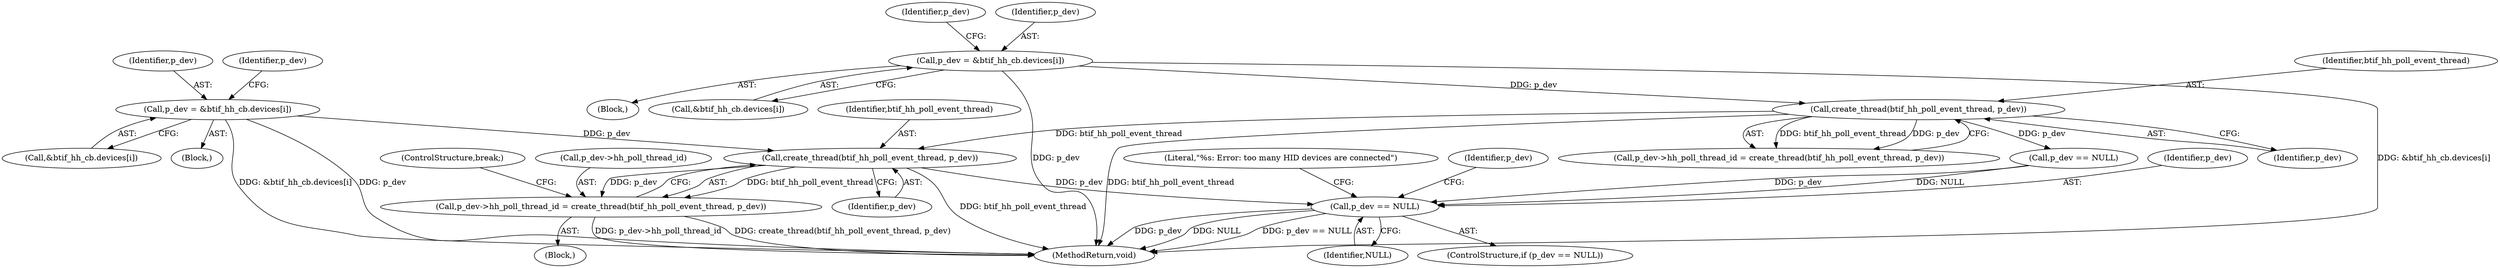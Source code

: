 digraph "0_Android_472271b153c5dc53c28beac55480a8d8434b2d5c_7@API" {
"1000364" [label="(Call,create_thread(btif_hh_poll_event_thread, p_dev))"];
"1000254" [label="(Call,create_thread(btif_hh_poll_event_thread, p_dev))"];
"1000131" [label="(Call,p_dev = &btif_hh_cb.devices[i])"];
"1000287" [label="(Call,p_dev = &btif_hh_cb.devices[i])"];
"1000360" [label="(Call,p_dev->hh_poll_thread_id = create_thread(btif_hh_poll_event_thread, p_dev))"];
"1000369" [label="(Call,p_dev == NULL)"];
"1000361" [label="(Call,p_dev->hh_poll_thread_id)"];
"1000288" [label="(Identifier,p_dev)"];
"1000250" [label="(Call,p_dev->hh_poll_thread_id = create_thread(btif_hh_poll_event_thread, p_dev))"];
"1000289" [label="(Call,&btif_hh_cb.devices[i])"];
"1000365" [label="(Identifier,btif_hh_poll_event_thread)"];
"1000287" [label="(Call,p_dev = &btif_hh_cb.devices[i])"];
"1000370" [label="(Identifier,p_dev)"];
"1000364" [label="(Call,create_thread(btif_hh_poll_event_thread, p_dev))"];
"1000254" [label="(Call,create_thread(btif_hh_poll_event_thread, p_dev))"];
"1000374" [label="(Literal,\"%s: Error: too many HID devices are connected\")"];
"1000388" [label="(MethodReturn,void)"];
"1000262" [label="(Call,p_dev == NULL)"];
"1000255" [label="(Identifier,btif_hh_poll_event_thread)"];
"1000367" [label="(ControlStructure,break;)"];
"1000143" [label="(Identifier,p_dev)"];
"1000360" [label="(Call,p_dev->hh_poll_thread_id = create_thread(btif_hh_poll_event_thread, p_dev))"];
"1000371" [label="(Identifier,NULL)"];
"1000131" [label="(Call,p_dev = &btif_hh_cb.devices[i])"];
"1000286" [label="(Block,)"];
"1000297" [label="(Identifier,p_dev)"];
"1000132" [label="(Identifier,p_dev)"];
"1000379" [label="(Identifier,p_dev)"];
"1000133" [label="(Call,&btif_hh_cb.devices[i])"];
"1000256" [label="(Identifier,p_dev)"];
"1000368" [label="(ControlStructure,if (p_dev == NULL))"];
"1000366" [label="(Identifier,p_dev)"];
"1000348" [label="(Block,)"];
"1000369" [label="(Call,p_dev == NULL)"];
"1000130" [label="(Block,)"];
"1000364" -> "1000360"  [label="AST: "];
"1000364" -> "1000366"  [label="CFG: "];
"1000365" -> "1000364"  [label="AST: "];
"1000366" -> "1000364"  [label="AST: "];
"1000360" -> "1000364"  [label="CFG: "];
"1000364" -> "1000388"  [label="DDG: btif_hh_poll_event_thread"];
"1000364" -> "1000360"  [label="DDG: btif_hh_poll_event_thread"];
"1000364" -> "1000360"  [label="DDG: p_dev"];
"1000254" -> "1000364"  [label="DDG: btif_hh_poll_event_thread"];
"1000287" -> "1000364"  [label="DDG: p_dev"];
"1000364" -> "1000369"  [label="DDG: p_dev"];
"1000254" -> "1000250"  [label="AST: "];
"1000254" -> "1000256"  [label="CFG: "];
"1000255" -> "1000254"  [label="AST: "];
"1000256" -> "1000254"  [label="AST: "];
"1000250" -> "1000254"  [label="CFG: "];
"1000254" -> "1000388"  [label="DDG: btif_hh_poll_event_thread"];
"1000254" -> "1000250"  [label="DDG: btif_hh_poll_event_thread"];
"1000254" -> "1000250"  [label="DDG: p_dev"];
"1000131" -> "1000254"  [label="DDG: p_dev"];
"1000254" -> "1000262"  [label="DDG: p_dev"];
"1000131" -> "1000130"  [label="AST: "];
"1000131" -> "1000133"  [label="CFG: "];
"1000132" -> "1000131"  [label="AST: "];
"1000133" -> "1000131"  [label="AST: "];
"1000143" -> "1000131"  [label="CFG: "];
"1000131" -> "1000388"  [label="DDG: p_dev"];
"1000131" -> "1000388"  [label="DDG: &btif_hh_cb.devices[i]"];
"1000287" -> "1000286"  [label="AST: "];
"1000287" -> "1000289"  [label="CFG: "];
"1000288" -> "1000287"  [label="AST: "];
"1000289" -> "1000287"  [label="AST: "];
"1000297" -> "1000287"  [label="CFG: "];
"1000287" -> "1000388"  [label="DDG: &btif_hh_cb.devices[i]"];
"1000287" -> "1000388"  [label="DDG: p_dev"];
"1000360" -> "1000348"  [label="AST: "];
"1000361" -> "1000360"  [label="AST: "];
"1000367" -> "1000360"  [label="CFG: "];
"1000360" -> "1000388"  [label="DDG: p_dev->hh_poll_thread_id"];
"1000360" -> "1000388"  [label="DDG: create_thread(btif_hh_poll_event_thread, p_dev)"];
"1000369" -> "1000368"  [label="AST: "];
"1000369" -> "1000371"  [label="CFG: "];
"1000370" -> "1000369"  [label="AST: "];
"1000371" -> "1000369"  [label="AST: "];
"1000374" -> "1000369"  [label="CFG: "];
"1000379" -> "1000369"  [label="CFG: "];
"1000369" -> "1000388"  [label="DDG: p_dev == NULL"];
"1000369" -> "1000388"  [label="DDG: p_dev"];
"1000369" -> "1000388"  [label="DDG: NULL"];
"1000262" -> "1000369"  [label="DDG: p_dev"];
"1000262" -> "1000369"  [label="DDG: NULL"];
}
